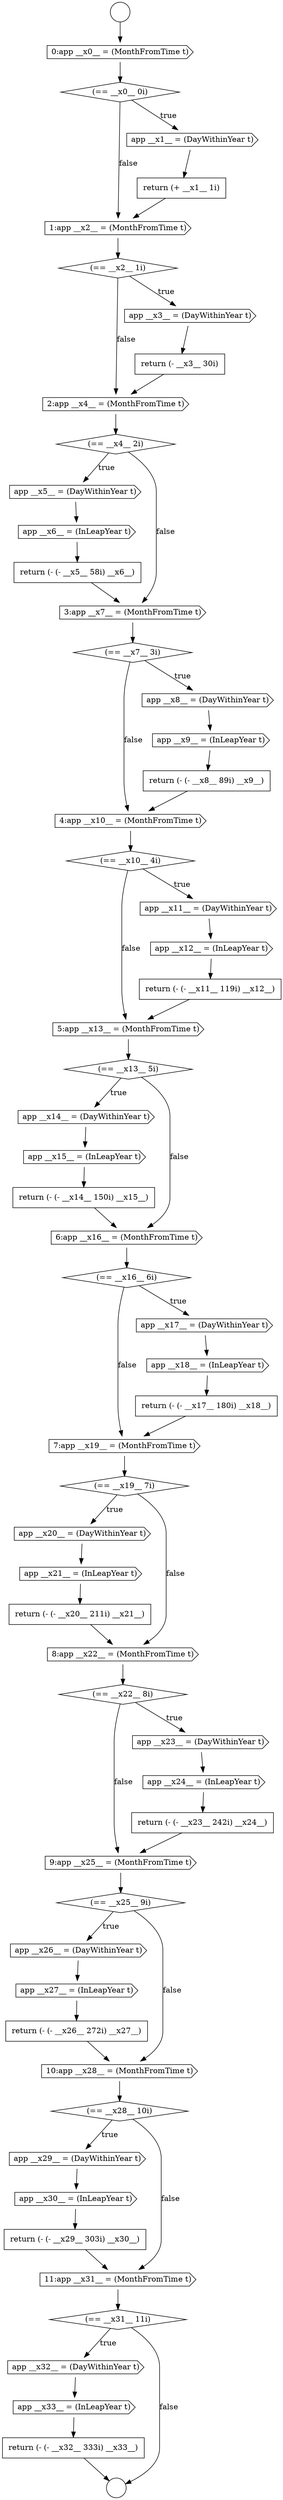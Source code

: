 digraph {
  node20369 [shape=diamond, label=<<font color="black">(== __x10__ 4i)</font>> color="black" fillcolor="white" style=filled]
  node20377 [shape=none, margin=0, label=<<font color="black">
    <table border="0" cellborder="1" cellspacing="0" cellpadding="10">
      <tr><td align="left">return (- (- __x14__ 150i) __x15__)</td></tr>
    </table>
  </font>> color="black" fillcolor="white" style=filled]
  node20364 [shape=diamond, label=<<font color="black">(== __x7__ 3i)</font>> color="black" fillcolor="white" style=filled]
  node20373 [shape=cds, label=<<font color="black">5:app __x13__ = (MonthFromTime t)</font>> color="black" fillcolor="white" style=filled]
  node20355 [shape=diamond, label=<<font color="black">(== __x2__ 1i)</font>> color="black" fillcolor="white" style=filled]
  node20383 [shape=cds, label=<<font color="black">7:app __x19__ = (MonthFromTime t)</font>> color="black" fillcolor="white" style=filled]
  node20371 [shape=cds, label=<<font color="black">app __x12__ = (InLeapYear t)</font>> color="black" fillcolor="white" style=filled]
  node20375 [shape=cds, label=<<font color="black">app __x14__ = (DayWithinYear t)</font>> color="black" fillcolor="white" style=filled]
  node20406 [shape=cds, label=<<font color="black">app __x33__ = (InLeapYear t)</font>> color="black" fillcolor="white" style=filled]
  node20379 [shape=diamond, label=<<font color="black">(== __x16__ 6i)</font>> color="black" fillcolor="white" style=filled]
  node20385 [shape=cds, label=<<font color="black">app __x20__ = (DayWithinYear t)</font>> color="black" fillcolor="white" style=filled]
  node20393 [shape=cds, label=<<font color="black">9:app __x25__ = (MonthFromTime t)</font>> color="black" fillcolor="white" style=filled]
  node20397 [shape=none, margin=0, label=<<font color="black">
    <table border="0" cellborder="1" cellspacing="0" cellpadding="10">
      <tr><td align="left">return (- (- __x26__ 272i) __x27__)</td></tr>
    </table>
  </font>> color="black" fillcolor="white" style=filled]
  node20389 [shape=diamond, label=<<font color="black">(== __x22__ 8i)</font>> color="black" fillcolor="white" style=filled]
  node20354 [shape=cds, label=<<font color="black">1:app __x2__ = (MonthFromTime t)</font>> color="black" fillcolor="white" style=filled]
  node20400 [shape=cds, label=<<font color="black">app __x29__ = (DayWithinYear t)</font>> color="black" fillcolor="white" style=filled]
  node20405 [shape=cds, label=<<font color="black">app __x32__ = (DayWithinYear t)</font>> color="black" fillcolor="white" style=filled]
  node20381 [shape=cds, label=<<font color="black">app __x18__ = (InLeapYear t)</font>> color="black" fillcolor="white" style=filled]
  node20352 [shape=cds, label=<<font color="black">app __x1__ = (DayWithinYear t)</font>> color="black" fillcolor="white" style=filled]
  node20396 [shape=cds, label=<<font color="black">app __x27__ = (InLeapYear t)</font>> color="black" fillcolor="white" style=filled]
  node20386 [shape=cds, label=<<font color="black">app __x21__ = (InLeapYear t)</font>> color="black" fillcolor="white" style=filled]
  node20376 [shape=cds, label=<<font color="black">app __x15__ = (InLeapYear t)</font>> color="black" fillcolor="white" style=filled]
  node20368 [shape=cds, label=<<font color="black">4:app __x10__ = (MonthFromTime t)</font>> color="black" fillcolor="white" style=filled]
  node20358 [shape=cds, label=<<font color="black">2:app __x4__ = (MonthFromTime t)</font>> color="black" fillcolor="white" style=filled]
  node20401 [shape=cds, label=<<font color="black">app __x30__ = (InLeapYear t)</font>> color="black" fillcolor="white" style=filled]
  node20349 [shape=circle label=" " color="black" fillcolor="white" style=filled]
  node20348 [shape=circle label=" " color="black" fillcolor="white" style=filled]
  node20395 [shape=cds, label=<<font color="black">app __x26__ = (DayWithinYear t)</font>> color="black" fillcolor="white" style=filled]
  node20370 [shape=cds, label=<<font color="black">app __x11__ = (DayWithinYear t)</font>> color="black" fillcolor="white" style=filled]
  node20390 [shape=cds, label=<<font color="black">app __x23__ = (DayWithinYear t)</font>> color="black" fillcolor="white" style=filled]
  node20367 [shape=none, margin=0, label=<<font color="black">
    <table border="0" cellborder="1" cellspacing="0" cellpadding="10">
      <tr><td align="left">return (- (- __x8__ 89i) __x9__)</td></tr>
    </table>
  </font>> color="black" fillcolor="white" style=filled]
  node20360 [shape=cds, label=<<font color="black">app __x5__ = (DayWithinYear t)</font>> color="black" fillcolor="white" style=filled]
  node20387 [shape=none, margin=0, label=<<font color="black">
    <table border="0" cellborder="1" cellspacing="0" cellpadding="10">
      <tr><td align="left">return (- (- __x20__ 211i) __x21__)</td></tr>
    </table>
  </font>> color="black" fillcolor="white" style=filled]
  node20402 [shape=none, margin=0, label=<<font color="black">
    <table border="0" cellborder="1" cellspacing="0" cellpadding="10">
      <tr><td align="left">return (- (- __x29__ 303i) __x30__)</td></tr>
    </table>
  </font>> color="black" fillcolor="white" style=filled]
  node20380 [shape=cds, label=<<font color="black">app __x17__ = (DayWithinYear t)</font>> color="black" fillcolor="white" style=filled]
  node20359 [shape=diamond, label=<<font color="black">(== __x4__ 2i)</font>> color="black" fillcolor="white" style=filled]
  node20392 [shape=none, margin=0, label=<<font color="black">
    <table border="0" cellborder="1" cellspacing="0" cellpadding="10">
      <tr><td align="left">return (- (- __x23__ 242i) __x24__)</td></tr>
    </table>
  </font>> color="black" fillcolor="white" style=filled]
  node20391 [shape=cds, label=<<font color="black">app __x24__ = (InLeapYear t)</font>> color="black" fillcolor="white" style=filled]
  node20399 [shape=diamond, label=<<font color="black">(== __x28__ 10i)</font>> color="black" fillcolor="white" style=filled]
  node20374 [shape=diamond, label=<<font color="black">(== __x13__ 5i)</font>> color="black" fillcolor="white" style=filled]
  node20363 [shape=cds, label=<<font color="black">3:app __x7__ = (MonthFromTime t)</font>> color="black" fillcolor="white" style=filled]
  node20384 [shape=diamond, label=<<font color="black">(== __x19__ 7i)</font>> color="black" fillcolor="white" style=filled]
  node20394 [shape=diamond, label=<<font color="black">(== __x25__ 9i)</font>> color="black" fillcolor="white" style=filled]
  node20388 [shape=cds, label=<<font color="black">8:app __x22__ = (MonthFromTime t)</font>> color="black" fillcolor="white" style=filled]
  node20356 [shape=cds, label=<<font color="black">app __x3__ = (DayWithinYear t)</font>> color="black" fillcolor="white" style=filled]
  node20366 [shape=cds, label=<<font color="black">app __x9__ = (InLeapYear t)</font>> color="black" fillcolor="white" style=filled]
  node20398 [shape=cds, label=<<font color="black">10:app __x28__ = (MonthFromTime t)</font>> color="black" fillcolor="white" style=filled]
  node20407 [shape=none, margin=0, label=<<font color="black">
    <table border="0" cellborder="1" cellspacing="0" cellpadding="10">
      <tr><td align="left">return (- (- __x32__ 333i) __x33__)</td></tr>
    </table>
  </font>> color="black" fillcolor="white" style=filled]
  node20362 [shape=none, margin=0, label=<<font color="black">
    <table border="0" cellborder="1" cellspacing="0" cellpadding="10">
      <tr><td align="left">return (- (- __x5__ 58i) __x6__)</td></tr>
    </table>
  </font>> color="black" fillcolor="white" style=filled]
  node20403 [shape=cds, label=<<font color="black">11:app __x31__ = (MonthFromTime t)</font>> color="black" fillcolor="white" style=filled]
  node20351 [shape=diamond, label=<<font color="black">(== __x0__ 0i)</font>> color="black" fillcolor="white" style=filled]
  node20353 [shape=none, margin=0, label=<<font color="black">
    <table border="0" cellborder="1" cellspacing="0" cellpadding="10">
      <tr><td align="left">return (+ __x1__ 1i)</td></tr>
    </table>
  </font>> color="black" fillcolor="white" style=filled]
  node20372 [shape=none, margin=0, label=<<font color="black">
    <table border="0" cellborder="1" cellspacing="0" cellpadding="10">
      <tr><td align="left">return (- (- __x11__ 119i) __x12__)</td></tr>
    </table>
  </font>> color="black" fillcolor="white" style=filled]
  node20365 [shape=cds, label=<<font color="black">app __x8__ = (DayWithinYear t)</font>> color="black" fillcolor="white" style=filled]
  node20382 [shape=none, margin=0, label=<<font color="black">
    <table border="0" cellborder="1" cellspacing="0" cellpadding="10">
      <tr><td align="left">return (- (- __x17__ 180i) __x18__)</td></tr>
    </table>
  </font>> color="black" fillcolor="white" style=filled]
  node20361 [shape=cds, label=<<font color="black">app __x6__ = (InLeapYear t)</font>> color="black" fillcolor="white" style=filled]
  node20378 [shape=cds, label=<<font color="black">6:app __x16__ = (MonthFromTime t)</font>> color="black" fillcolor="white" style=filled]
  node20404 [shape=diamond, label=<<font color="black">(== __x31__ 11i)</font>> color="black" fillcolor="white" style=filled]
  node20350 [shape=cds, label=<<font color="black">0:app __x0__ = (MonthFromTime t)</font>> color="black" fillcolor="white" style=filled]
  node20357 [shape=none, margin=0, label=<<font color="black">
    <table border="0" cellborder="1" cellspacing="0" cellpadding="10">
      <tr><td align="left">return (- __x3__ 30i)</td></tr>
    </table>
  </font>> color="black" fillcolor="white" style=filled]
  node20398 -> node20399 [ color="black"]
  node20388 -> node20389 [ color="black"]
  node20381 -> node20382 [ color="black"]
  node20400 -> node20401 [ color="black"]
  node20392 -> node20393 [ color="black"]
  node20382 -> node20383 [ color="black"]
  node20403 -> node20404 [ color="black"]
  node20361 -> node20362 [ color="black"]
  node20366 -> node20367 [ color="black"]
  node20396 -> node20397 [ color="black"]
  node20405 -> node20406 [ color="black"]
  node20375 -> node20376 [ color="black"]
  node20395 -> node20396 [ color="black"]
  node20353 -> node20354 [ color="black"]
  node20402 -> node20403 [ color="black"]
  node20394 -> node20395 [label=<<font color="black">true</font>> color="black"]
  node20394 -> node20398 [label=<<font color="black">false</font>> color="black"]
  node20351 -> node20352 [label=<<font color="black">true</font>> color="black"]
  node20351 -> node20354 [label=<<font color="black">false</font>> color="black"]
  node20391 -> node20392 [ color="black"]
  node20367 -> node20368 [ color="black"]
  node20406 -> node20407 [ color="black"]
  node20386 -> node20387 [ color="black"]
  node20373 -> node20374 [ color="black"]
  node20354 -> node20355 [ color="black"]
  node20348 -> node20350 [ color="black"]
  node20399 -> node20400 [label=<<font color="black">true</font>> color="black"]
  node20399 -> node20403 [label=<<font color="black">false</font>> color="black"]
  node20362 -> node20363 [ color="black"]
  node20355 -> node20356 [label=<<font color="black">true</font>> color="black"]
  node20355 -> node20358 [label=<<font color="black">false</font>> color="black"]
  node20404 -> node20405 [label=<<font color="black">true</font>> color="black"]
  node20404 -> node20349 [label=<<font color="black">false</font>> color="black"]
  node20379 -> node20380 [label=<<font color="black">true</font>> color="black"]
  node20379 -> node20383 [label=<<font color="black">false</font>> color="black"]
  node20357 -> node20358 [ color="black"]
  node20407 -> node20349 [ color="black"]
  node20369 -> node20370 [label=<<font color="black">true</font>> color="black"]
  node20369 -> node20373 [label=<<font color="black">false</font>> color="black"]
  node20384 -> node20385 [label=<<font color="black">true</font>> color="black"]
  node20384 -> node20388 [label=<<font color="black">false</font>> color="black"]
  node20387 -> node20388 [ color="black"]
  node20371 -> node20372 [ color="black"]
  node20370 -> node20371 [ color="black"]
  node20385 -> node20386 [ color="black"]
  node20390 -> node20391 [ color="black"]
  node20365 -> node20366 [ color="black"]
  node20364 -> node20365 [label=<<font color="black">true</font>> color="black"]
  node20364 -> node20368 [label=<<font color="black">false</font>> color="black"]
  node20372 -> node20373 [ color="black"]
  node20368 -> node20369 [ color="black"]
  node20380 -> node20381 [ color="black"]
  node20397 -> node20398 [ color="black"]
  node20350 -> node20351 [ color="black"]
  node20377 -> node20378 [ color="black"]
  node20389 -> node20390 [label=<<font color="black">true</font>> color="black"]
  node20389 -> node20393 [label=<<font color="black">false</font>> color="black"]
  node20378 -> node20379 [ color="black"]
  node20358 -> node20359 [ color="black"]
  node20376 -> node20377 [ color="black"]
  node20374 -> node20375 [label=<<font color="black">true</font>> color="black"]
  node20374 -> node20378 [label=<<font color="black">false</font>> color="black"]
  node20356 -> node20357 [ color="black"]
  node20401 -> node20402 [ color="black"]
  node20359 -> node20360 [label=<<font color="black">true</font>> color="black"]
  node20359 -> node20363 [label=<<font color="black">false</font>> color="black"]
  node20363 -> node20364 [ color="black"]
  node20352 -> node20353 [ color="black"]
  node20383 -> node20384 [ color="black"]
  node20393 -> node20394 [ color="black"]
  node20360 -> node20361 [ color="black"]
}

